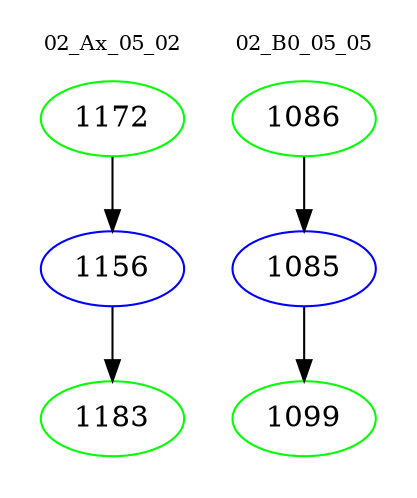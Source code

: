 digraph{
subgraph cluster_0 {
color = white
label = "02_Ax_05_02";
fontsize=10;
T0_1172 [label="1172", color="green"]
T0_1172 -> T0_1156 [color="black"]
T0_1156 [label="1156", color="blue"]
T0_1156 -> T0_1183 [color="black"]
T0_1183 [label="1183", color="green"]
}
subgraph cluster_1 {
color = white
label = "02_B0_05_05";
fontsize=10;
T1_1086 [label="1086", color="green"]
T1_1086 -> T1_1085 [color="black"]
T1_1085 [label="1085", color="blue"]
T1_1085 -> T1_1099 [color="black"]
T1_1099 [label="1099", color="green"]
}
}
